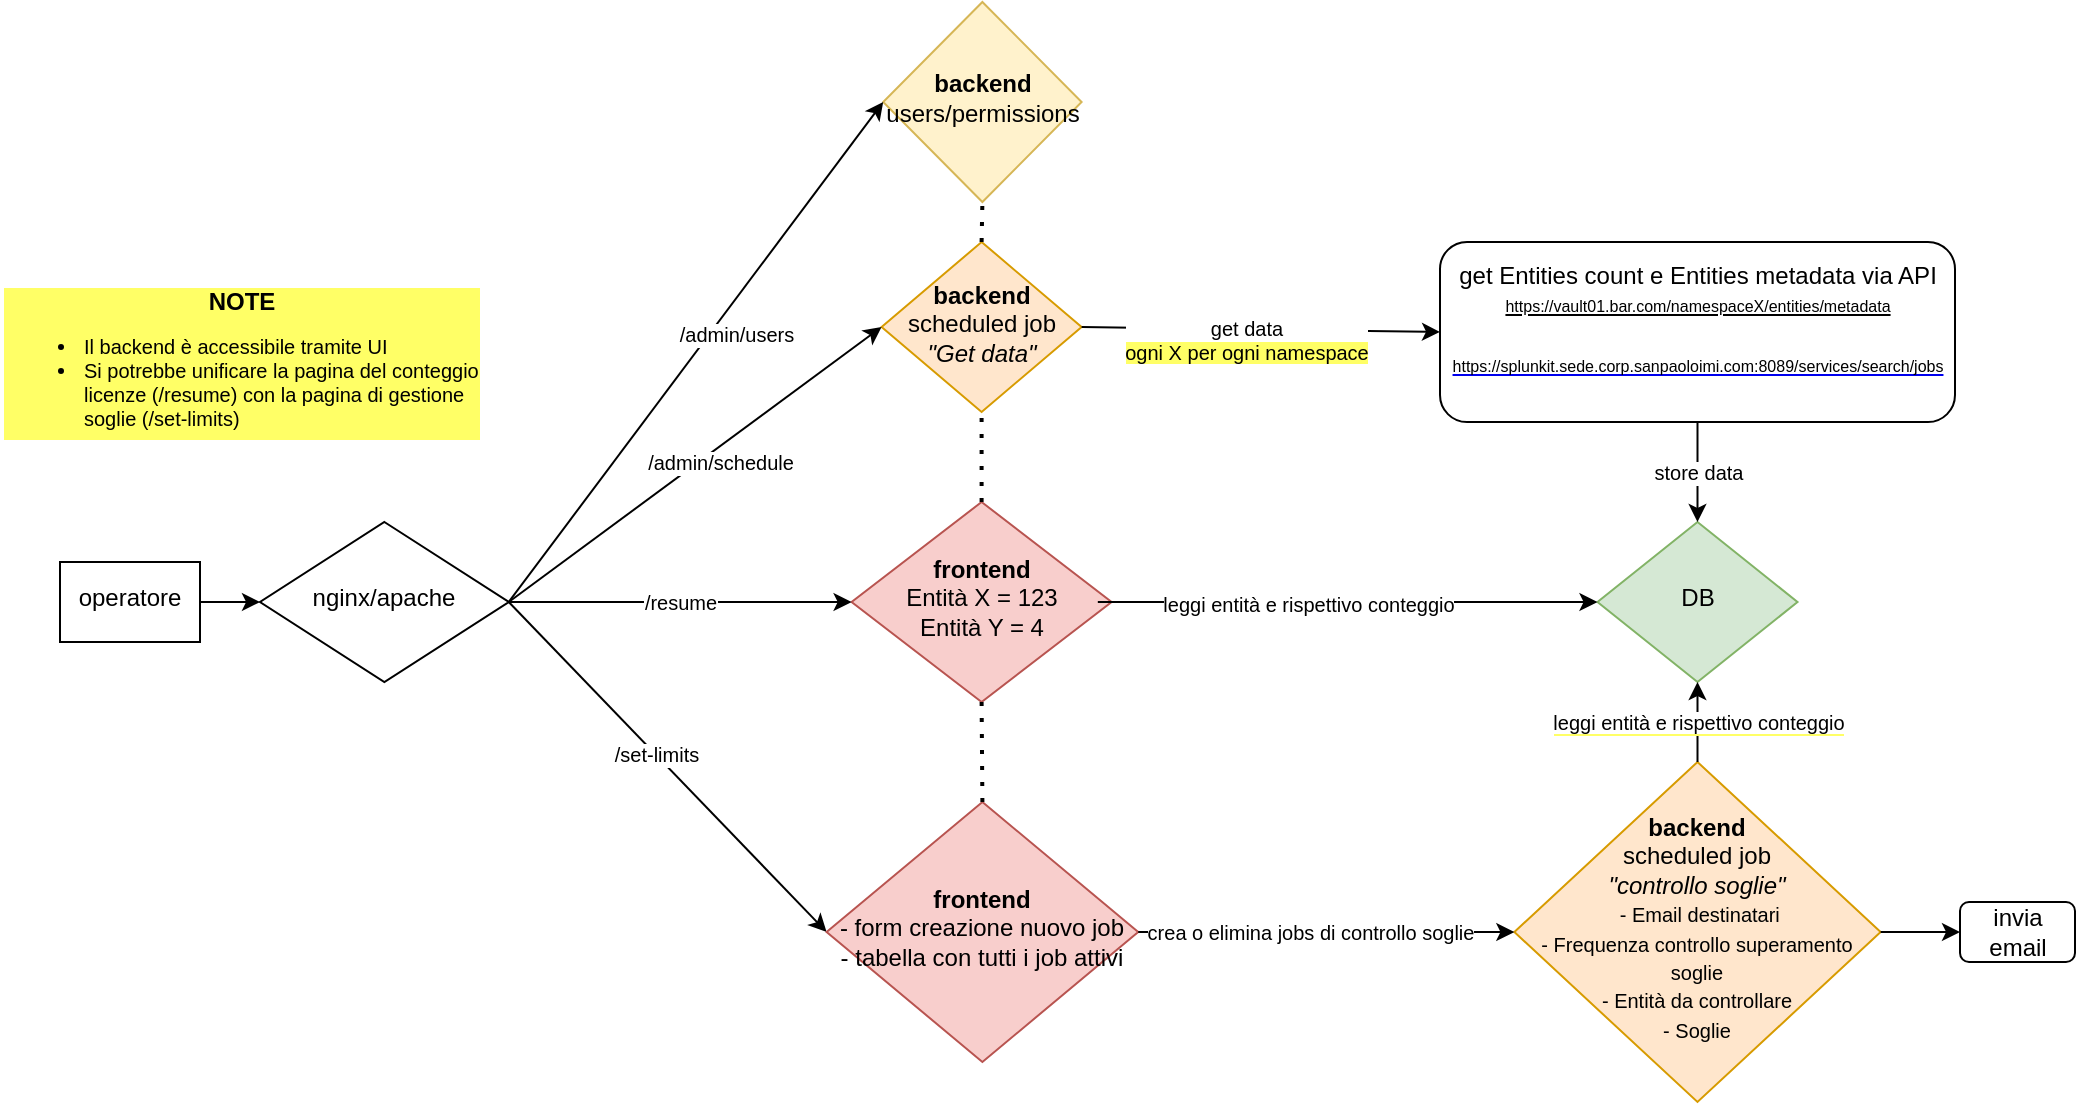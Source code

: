 <mxfile version="20.3.0" type="device"><diagram id="C5RBs43oDa-KdzZeNtuy" name="Page-1"><mxGraphModel dx="1692" dy="534" grid="1" gridSize="10" guides="1" tooltips="1" connect="1" arrows="1" fold="1" page="1" pageScale="1" pageWidth="827" pageHeight="1169" math="0" shadow="0"><root><mxCell id="WIyWlLk6GJQsqaUBKTNV-0"/><mxCell id="WIyWlLk6GJQsqaUBKTNV-1" parent="WIyWlLk6GJQsqaUBKTNV-0"/><mxCell id="WIyWlLk6GJQsqaUBKTNV-3" value="get Entities count e Entities metadata via API&lt;br&gt;&lt;font style=&quot;font-size: 8px;&quot;&gt;&lt;u&gt;https://vault01.bar.com/namespaceX/entities/metadata&lt;/u&gt;&lt;/font&gt;&lt;br&gt;&lt;p style=&quot;background:white&quot; class=&quot;MsoNormal&quot;&gt;&lt;a style=&quot;&quot; href=&quot;https://splunkit.sede.corp.sanpaoloimi.com:8089/services/search/jobs&quot;&gt;&lt;font color=&quot;#000000&quot; style=&quot;font-size: 8px;&quot;&gt;https://splunkit.sede.corp.sanpaoloimi.com:8089/services/search/jobs&lt;/font&gt;&lt;/a&gt;&lt;span style=&quot;font-size: 12pt;&quot;&gt;&lt;/span&gt;&lt;/p&gt;" style="rounded=1;whiteSpace=wrap;html=1;fontSize=12;glass=0;strokeWidth=1;shadow=0;" parent="WIyWlLk6GJQsqaUBKTNV-1" vertex="1"><mxGeometry x="630" y="170" width="257.5" height="90" as="geometry"/></mxCell><mxCell id="WIyWlLk6GJQsqaUBKTNV-6" value="&lt;b&gt;backend&lt;/b&gt;&lt;br&gt;scheduled job&lt;br&gt;&lt;i&gt;&quot;Get data&quot;&lt;/i&gt;" style="rhombus;whiteSpace=wrap;html=1;shadow=0;fontFamily=Helvetica;fontSize=12;align=center;strokeWidth=1;spacing=6;spacingTop=-4;fillColor=#ffe6cc;strokeColor=#d79b00;" parent="WIyWlLk6GJQsqaUBKTNV-1" vertex="1"><mxGeometry x="350.8" y="170" width="100" height="85" as="geometry"/></mxCell><mxCell id="WIyWlLk6GJQsqaUBKTNV-10" value="DB" style="rhombus;whiteSpace=wrap;html=1;shadow=0;fontFamily=Helvetica;fontSize=12;align=center;strokeWidth=1;spacing=6;spacingTop=-4;fillColor=#d5e8d4;strokeColor=#82b366;" parent="WIyWlLk6GJQsqaUBKTNV-1" vertex="1"><mxGeometry x="708.75" y="310" width="100" height="80" as="geometry"/></mxCell><mxCell id="_HlXb6y7Ec3fwzpRG-YZ-0" value="&lt;font style=&quot;font-size: 10px;&quot;&gt;get data&lt;br&gt;&lt;span style=&quot;background-color: rgb(255, 255, 102);&quot;&gt;ogni X per ogni namespace&lt;/span&gt;&lt;/font&gt;" style="endArrow=classic;html=1;rounded=0;fontSize=8;fontColor=#000000;entryX=0;entryY=0.5;entryDx=0;entryDy=0;exitX=1;exitY=0.5;exitDx=0;exitDy=0;" edge="1" parent="WIyWlLk6GJQsqaUBKTNV-1" source="WIyWlLk6GJQsqaUBKTNV-6" target="WIyWlLk6GJQsqaUBKTNV-3"><mxGeometry x="-0.078" y="-5" width="50" height="50" relative="1" as="geometry"><mxPoint x="198.75" y="210" as="sourcePoint"/><mxPoint x="248.75" y="160" as="targetPoint"/><mxPoint as="offset"/></mxGeometry></mxCell><mxCell id="_HlXb6y7Ec3fwzpRG-YZ-2" value="nginx/apache" style="rhombus;whiteSpace=wrap;html=1;shadow=0;fontFamily=Helvetica;fontSize=12;align=center;strokeWidth=1;spacing=6;spacingTop=-4;" vertex="1" parent="WIyWlLk6GJQsqaUBKTNV-1"><mxGeometry x="40.0" y="310" width="124.38" height="80" as="geometry"/></mxCell><mxCell id="_HlXb6y7Ec3fwzpRG-YZ-7" value="&lt;font style=&quot;font-size: 10px;&quot;&gt;store data&lt;/font&gt;" style="endArrow=classic;html=1;rounded=0;fontSize=8;fontColor=#000000;exitX=0.5;exitY=1;exitDx=0;exitDy=0;entryX=0.5;entryY=0;entryDx=0;entryDy=0;" edge="1" parent="WIyWlLk6GJQsqaUBKTNV-1" source="WIyWlLk6GJQsqaUBKTNV-3" target="WIyWlLk6GJQsqaUBKTNV-10"><mxGeometry width="50" height="50" relative="1" as="geometry"><mxPoint x="330" y="400" as="sourcePoint"/><mxPoint x="369" y="400" as="targetPoint"/></mxGeometry></mxCell><mxCell id="_HlXb6y7Ec3fwzpRG-YZ-8" value="operatore" style="circle;whiteSpace=wrap;html=1;shadow=0;fontFamily=Helvetica;fontSize=12;align=center;strokeWidth=1;spacing=6;spacingTop=-4;rounded=0;" vertex="1" parent="WIyWlLk6GJQsqaUBKTNV-1"><mxGeometry x="-60" y="330" width="70" height="40" as="geometry"/></mxCell><mxCell id="_HlXb6y7Ec3fwzpRG-YZ-10" value="&lt;b&gt;frontend&lt;br&gt;&lt;/b&gt;Entità X = 123&lt;br&gt;Entità Y = 4" style="rhombus;whiteSpace=wrap;html=1;shadow=0;fontFamily=Helvetica;fontSize=12;align=center;strokeWidth=1;spacing=6;spacingTop=-4;fillColor=#f8cecc;strokeColor=#b85450;" vertex="1" parent="WIyWlLk6GJQsqaUBKTNV-1"><mxGeometry x="335.8" y="300" width="130" height="100" as="geometry"/></mxCell><mxCell id="_HlXb6y7Ec3fwzpRG-YZ-11" value="" style="endArrow=classic;html=1;rounded=0;fontSize=8;fontColor=#000000;entryX=0;entryY=0.5;entryDx=0;entryDy=0;exitX=0.947;exitY=0.5;exitDx=0;exitDy=0;exitPerimeter=0;" edge="1" parent="WIyWlLk6GJQsqaUBKTNV-1" source="_HlXb6y7Ec3fwzpRG-YZ-10" target="WIyWlLk6GJQsqaUBKTNV-10"><mxGeometry width="50" height="50" relative="1" as="geometry"><mxPoint x="420" y="340" as="sourcePoint"/><mxPoint x="464" y="290" as="targetPoint"/></mxGeometry></mxCell><mxCell id="_HlXb6y7Ec3fwzpRG-YZ-12" value="&lt;span style=&quot;font-size: 10px;&quot;&gt;leggi entità e rispettivo conteggio&lt;/span&gt;" style="edgeLabel;html=1;align=center;verticalAlign=middle;resizable=0;points=[];fontSize=8;fontColor=#000000;" vertex="1" connectable="0" parent="_HlXb6y7Ec3fwzpRG-YZ-11"><mxGeometry x="-0.16" y="-1" relative="1" as="geometry"><mxPoint as="offset"/></mxGeometry></mxCell><mxCell id="_HlXb6y7Ec3fwzpRG-YZ-13" value="" style="endArrow=none;dashed=1;html=1;dashPattern=1 3;strokeWidth=2;rounded=0;fontSize=8;fontColor=#000000;exitX=0.5;exitY=0;exitDx=0;exitDy=0;entryX=0.5;entryY=1;entryDx=0;entryDy=0;" edge="1" parent="WIyWlLk6GJQsqaUBKTNV-1" source="_HlXb6y7Ec3fwzpRG-YZ-10" target="WIyWlLk6GJQsqaUBKTNV-6"><mxGeometry width="50" height="50" relative="1" as="geometry"><mxPoint x="389" y="300" as="sourcePoint"/><mxPoint x="439" y="250" as="targetPoint"/></mxGeometry></mxCell><mxCell id="_HlXb6y7Ec3fwzpRG-YZ-14" value="&lt;font style=&quot;font-size: 10px;&quot;&gt;/admin/schedule&lt;/font&gt;" style="endArrow=classic;html=1;rounded=0;fontSize=8;fontColor=#000000;entryX=0;entryY=0.5;entryDx=0;entryDy=0;exitX=1;exitY=0.5;exitDx=0;exitDy=0;" edge="1" parent="WIyWlLk6GJQsqaUBKTNV-1" source="_HlXb6y7Ec3fwzpRG-YZ-2" target="WIyWlLk6GJQsqaUBKTNV-6"><mxGeometry x="0.093" y="-6" width="50" height="50" relative="1" as="geometry"><mxPoint x="224.38" y="290" as="sourcePoint"/><mxPoint x="274.38" y="240" as="targetPoint"/><mxPoint as="offset"/></mxGeometry></mxCell><mxCell id="_HlXb6y7Ec3fwzpRG-YZ-15" value="&lt;font style=&quot;font-size: 10px;&quot;&gt;/resume&lt;/font&gt;" style="endArrow=classic;html=1;rounded=0;fontSize=8;fontColor=#000000;entryX=0;entryY=0.5;entryDx=0;entryDy=0;exitX=1;exitY=0.5;exitDx=0;exitDy=0;" edge="1" parent="WIyWlLk6GJQsqaUBKTNV-1" source="_HlXb6y7Ec3fwzpRG-YZ-2" target="_HlXb6y7Ec3fwzpRG-YZ-10"><mxGeometry width="50" height="50" relative="1" as="geometry"><mxPoint x="214.38" y="325" as="sourcePoint"/><mxPoint x="264.38" y="275" as="targetPoint"/></mxGeometry></mxCell><mxCell id="_HlXb6y7Ec3fwzpRG-YZ-16" value="" style="endArrow=classic;html=1;rounded=0;fontSize=8;fontColor=#000000;entryX=0;entryY=0.5;entryDx=0;entryDy=0;exitX=1;exitY=0.5;exitDx=0;exitDy=0;" edge="1" parent="WIyWlLk6GJQsqaUBKTNV-1" source="_HlXb6y7Ec3fwzpRG-YZ-8" target="_HlXb6y7Ec3fwzpRG-YZ-2"><mxGeometry width="50" height="50" relative="1" as="geometry"><mxPoint x="14.38" y="260" as="sourcePoint"/><mxPoint x="64.38" y="210" as="targetPoint"/><Array as="points"/></mxGeometry></mxCell><mxCell id="_HlXb6y7Ec3fwzpRG-YZ-17" value="" style="endArrow=classic;html=1;rounded=0;labelBackgroundColor=#FFFF66;fontSize=8;fontColor=#000000;exitX=1;exitY=0.5;exitDx=0;exitDy=0;entryX=0;entryY=0.5;entryDx=0;entryDy=0;" edge="1" parent="WIyWlLk6GJQsqaUBKTNV-1" source="_HlXb6y7Ec3fwzpRG-YZ-2" target="_HlXb6y7Ec3fwzpRG-YZ-18"><mxGeometry width="50" height="50" relative="1" as="geometry"><mxPoint x="220" y="370" as="sourcePoint"/><mxPoint x="260" y="410" as="targetPoint"/><Array as="points"/></mxGeometry></mxCell><mxCell id="_HlXb6y7Ec3fwzpRG-YZ-23" value="&lt;font style=&quot;font-size: 10px;&quot;&gt;/set-limits&lt;/font&gt;" style="edgeLabel;html=1;align=center;verticalAlign=middle;resizable=0;points=[];fontSize=8;fontColor=#000000;" vertex="1" connectable="0" parent="_HlXb6y7Ec3fwzpRG-YZ-17"><mxGeometry x="-0.079" relative="1" as="geometry"><mxPoint as="offset"/></mxGeometry></mxCell><mxCell id="_HlXb6y7Ec3fwzpRG-YZ-18" value="&lt;b&gt;frontend&lt;/b&gt;&lt;br&gt;- form creazione nuovo job&lt;br&gt;- tabella con tutti i job attivi" style="rhombus;whiteSpace=wrap;html=1;shadow=0;fontFamily=Helvetica;fontSize=12;align=center;strokeWidth=1;spacing=6;spacingTop=-4;fillColor=#f8cecc;strokeColor=#b85450;" vertex="1" parent="WIyWlLk6GJQsqaUBKTNV-1"><mxGeometry x="323.3" y="450" width="155.8" height="130" as="geometry"/></mxCell><mxCell id="_HlXb6y7Ec3fwzpRG-YZ-19" value="" style="endArrow=none;dashed=1;html=1;dashPattern=1 3;strokeWidth=2;rounded=0;fontSize=8;fontColor=#000000;exitX=0.5;exitY=0;exitDx=0;exitDy=0;entryX=0.5;entryY=1;entryDx=0;entryDy=0;" edge="1" parent="WIyWlLk6GJQsqaUBKTNV-1" source="_HlXb6y7Ec3fwzpRG-YZ-18" target="_HlXb6y7Ec3fwzpRG-YZ-10"><mxGeometry width="50" height="50" relative="1" as="geometry"><mxPoint x="360.46" y="410.0" as="sourcePoint"/><mxPoint x="360" y="390" as="targetPoint"/></mxGeometry></mxCell><mxCell id="_HlXb6y7Ec3fwzpRG-YZ-20" value="&lt;b&gt;backend&lt;/b&gt;&lt;br&gt;users/permissions" style="rhombus;whiteSpace=wrap;html=1;shadow=0;fontFamily=Helvetica;fontSize=12;align=center;strokeWidth=1;spacing=6;spacingTop=-4;fillColor=#fff2cc;strokeColor=#d6b656;" vertex="1" parent="WIyWlLk6GJQsqaUBKTNV-1"><mxGeometry x="351.6" y="50" width="99.2" height="100" as="geometry"/></mxCell><mxCell id="_HlXb6y7Ec3fwzpRG-YZ-21" value="" style="endArrow=none;dashed=1;html=1;dashPattern=1 3;strokeWidth=2;rounded=0;fontSize=8;fontColor=#000000;entryX=0.5;entryY=1;entryDx=0;entryDy=0;exitX=0.5;exitY=0;exitDx=0;exitDy=0;" edge="1" parent="WIyWlLk6GJQsqaUBKTNV-1" source="WIyWlLk6GJQsqaUBKTNV-6" target="_HlXb6y7Ec3fwzpRG-YZ-20"><mxGeometry width="50" height="50" relative="1" as="geometry"><mxPoint x="421" y="160" as="sourcePoint"/><mxPoint x="430.795" y="275.0" as="targetPoint"/></mxGeometry></mxCell><mxCell id="_HlXb6y7Ec3fwzpRG-YZ-24" value="" style="endArrow=classic;html=1;rounded=0;labelBackgroundColor=#FFFF66;fontSize=8;fontColor=#000000;entryX=0;entryY=0.5;entryDx=0;entryDy=0;exitX=1;exitY=0.5;exitDx=0;exitDy=0;" edge="1" parent="WIyWlLk6GJQsqaUBKTNV-1" source="_HlXb6y7Ec3fwzpRG-YZ-2" target="_HlXb6y7Ec3fwzpRG-YZ-20"><mxGeometry width="50" height="50" relative="1" as="geometry"><mxPoint x="250" y="270" as="sourcePoint"/><mxPoint x="300" y="220" as="targetPoint"/></mxGeometry></mxCell><mxCell id="_HlXb6y7Ec3fwzpRG-YZ-25" value="&lt;font style=&quot;font-size: 10px;&quot;&gt;/admin/users&lt;/font&gt;" style="edgeLabel;html=1;align=center;verticalAlign=middle;resizable=0;points=[];fontSize=8;fontColor=#000000;" vertex="1" connectable="0" parent="_HlXb6y7Ec3fwzpRG-YZ-24"><mxGeometry x="0.076" y="2" relative="1" as="geometry"><mxPoint x="14" y="1" as="offset"/></mxGeometry></mxCell><mxCell id="_HlXb6y7Ec3fwzpRG-YZ-28" value="&lt;b&gt;backend&lt;/b&gt;&lt;br&gt;scheduled job&lt;br&gt;&lt;i&gt;&quot;controllo soglie&quot;&lt;/i&gt;&lt;br&gt;&lt;span style=&quot;font-size: 10px; background-color: initial;&quot;&gt;&amp;nbsp;- Email destinatari&lt;br&gt;- Frequenza controllo superamento soglie&lt;br&gt;- Entità da controllare&lt;br&gt;- Soglie&lt;br&gt;&lt;/span&gt;" style="rhombus;whiteSpace=wrap;html=1;shadow=0;fontFamily=Helvetica;fontSize=12;align=center;strokeWidth=1;spacing=6;spacingTop=-4;fillColor=#ffe6cc;strokeColor=#d79b00;" vertex="1" parent="WIyWlLk6GJQsqaUBKTNV-1"><mxGeometry x="667.18" y="430" width="183.13" height="170" as="geometry"/></mxCell><mxCell id="_HlXb6y7Ec3fwzpRG-YZ-29" value="" style="endArrow=classic;html=1;rounded=0;labelBackgroundColor=#FFFF66;fontSize=8;fontColor=#000000;exitX=1;exitY=0.5;exitDx=0;exitDy=0;entryX=0;entryY=0.5;entryDx=0;entryDy=0;" edge="1" parent="WIyWlLk6GJQsqaUBKTNV-1" source="_HlXb6y7Ec3fwzpRG-YZ-18" target="_HlXb6y7Ec3fwzpRG-YZ-28"><mxGeometry width="50" height="50" relative="1" as="geometry"><mxPoint x="500" y="480" as="sourcePoint"/><mxPoint x="550" y="430" as="targetPoint"/></mxGeometry></mxCell><mxCell id="_HlXb6y7Ec3fwzpRG-YZ-31" value="&lt;font style=&quot;font-size: 10px;&quot;&gt;crea o elimina jobs di controllo soglie&lt;/font&gt;" style="edgeLabel;html=1;align=center;verticalAlign=middle;resizable=0;points=[];fontSize=8;fontColor=#000000;" vertex="1" connectable="0" parent="_HlXb6y7Ec3fwzpRG-YZ-29"><mxGeometry x="-0.23" y="2" relative="1" as="geometry"><mxPoint x="13" y="2" as="offset"/></mxGeometry></mxCell><mxCell id="_HlXb6y7Ec3fwzpRG-YZ-30" value="&lt;span style=&quot;font-size: 10px; background-color: rgb(255, 255, 255);&quot;&gt;leggi entità e rispettivo conteggio&lt;/span&gt;" style="endArrow=classic;html=1;rounded=0;labelBackgroundColor=#FFFF66;fontSize=8;fontColor=#000000;entryX=0.5;entryY=1;entryDx=0;entryDy=0;" edge="1" parent="WIyWlLk6GJQsqaUBKTNV-1" source="_HlXb6y7Ec3fwzpRG-YZ-28" target="WIyWlLk6GJQsqaUBKTNV-10"><mxGeometry width="50" height="50" relative="1" as="geometry"><mxPoint x="677.95" y="450" as="sourcePoint"/><mxPoint x="727.95" y="400" as="targetPoint"/></mxGeometry></mxCell><mxCell id="_HlXb6y7Ec3fwzpRG-YZ-34" value="&lt;div style=&quot;text-align: center;&quot;&gt;&lt;b&gt;&lt;font style=&quot;font-size: 12px;&quot;&gt;NOTE&lt;/font&gt;&lt;/b&gt;&lt;/div&gt;&lt;ul&gt;&lt;li&gt;Il backend è accessibile tramite UI&lt;/li&gt;&lt;li&gt;Si potrebbe unificare la pagina del conteggio licenze (/resume) con la pagina di gestione soglie (/set-limits)&lt;/li&gt;&lt;/ul&gt;" style="text;strokeColor=none;fillColor=none;html=1;whiteSpace=wrap;verticalAlign=middle;overflow=hidden;rounded=0;labelBackgroundColor=#FFFF66;fontSize=10;fontColor=#000000;align=left;" vertex="1" parent="WIyWlLk6GJQsqaUBKTNV-1"><mxGeometry x="-90" y="190" width="240" height="80" as="geometry"/></mxCell><mxCell id="_HlXb6y7Ec3fwzpRG-YZ-35" value="" style="endArrow=classic;html=1;rounded=0;labelBackgroundColor=#FFFFFF;fontSize=12;fontColor=#000000;exitX=1;exitY=0.5;exitDx=0;exitDy=0;entryX=0;entryY=0.5;entryDx=0;entryDy=0;" edge="1" parent="WIyWlLk6GJQsqaUBKTNV-1" source="_HlXb6y7Ec3fwzpRG-YZ-28" target="_HlXb6y7Ec3fwzpRG-YZ-36"><mxGeometry width="50" height="50" relative="1" as="geometry"><mxPoint x="850" y="500" as="sourcePoint"/><mxPoint x="880" y="504" as="targetPoint"/></mxGeometry></mxCell><mxCell id="_HlXb6y7Ec3fwzpRG-YZ-36" value="invia email" style="rounded=1;whiteSpace=wrap;html=1;fontSize=12;glass=0;strokeWidth=1;shadow=0;" vertex="1" parent="WIyWlLk6GJQsqaUBKTNV-1"><mxGeometry x="890" y="500" width="57.5" height="30" as="geometry"/></mxCell></root></mxGraphModel></diagram></mxfile>